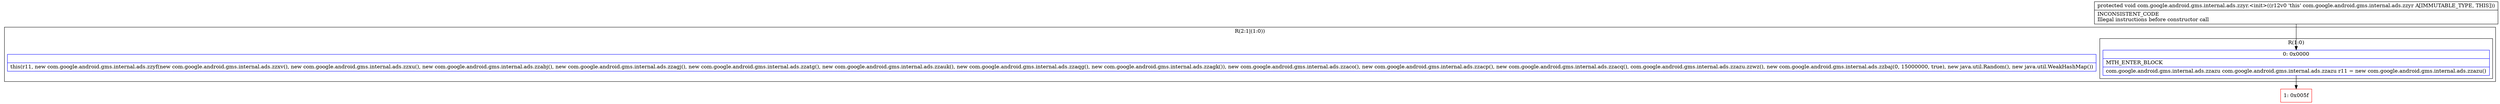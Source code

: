 digraph "CFG forcom.google.android.gms.internal.ads.zzyr.\<init\>()V" {
subgraph cluster_Region_1376531826 {
label = "R(2:1|(1:0))";
node [shape=record,color=blue];
Node_InsnContainer_923583737 [shape=record,label="{|this(r11, new com.google.android.gms.internal.ads.zzyf(new com.google.android.gms.internal.ads.zzxv(), new com.google.android.gms.internal.ads.zzxu(), new com.google.android.gms.internal.ads.zzabj(), new com.google.android.gms.internal.ads.zzagj(), new com.google.android.gms.internal.ads.zzatg(), new com.google.android.gms.internal.ads.zzauk(), new com.google.android.gms.internal.ads.zzaqg(), new com.google.android.gms.internal.ads.zzagk()), new com.google.android.gms.internal.ads.zzaco(), new com.google.android.gms.internal.ads.zzacp(), new com.google.android.gms.internal.ads.zzacq(), com.google.android.gms.internal.ads.zzazu.zzwz(), new com.google.android.gms.internal.ads.zzbaj(0, 15000000, true), new java.util.Random(), new java.util.WeakHashMap())\l}"];
subgraph cluster_Region_1750560929 {
label = "R(1:0)";
node [shape=record,color=blue];
Node_0 [shape=record,label="{0\:\ 0x0000|MTH_ENTER_BLOCK\l|com.google.android.gms.internal.ads.zzazu com.google.android.gms.internal.ads.zzazu r11 = new com.google.android.gms.internal.ads.zzazu()\l}"];
}
}
Node_1 [shape=record,color=red,label="{1\:\ 0x005f}"];
MethodNode[shape=record,label="{protected void com.google.android.gms.internal.ads.zzyr.\<init\>((r12v0 'this' com.google.android.gms.internal.ads.zzyr A[IMMUTABLE_TYPE, THIS]))  | INCONSISTENT_CODE\lIllegal instructions before constructor call\l}"];
MethodNode -> Node_0;
Node_0 -> Node_1;
}

